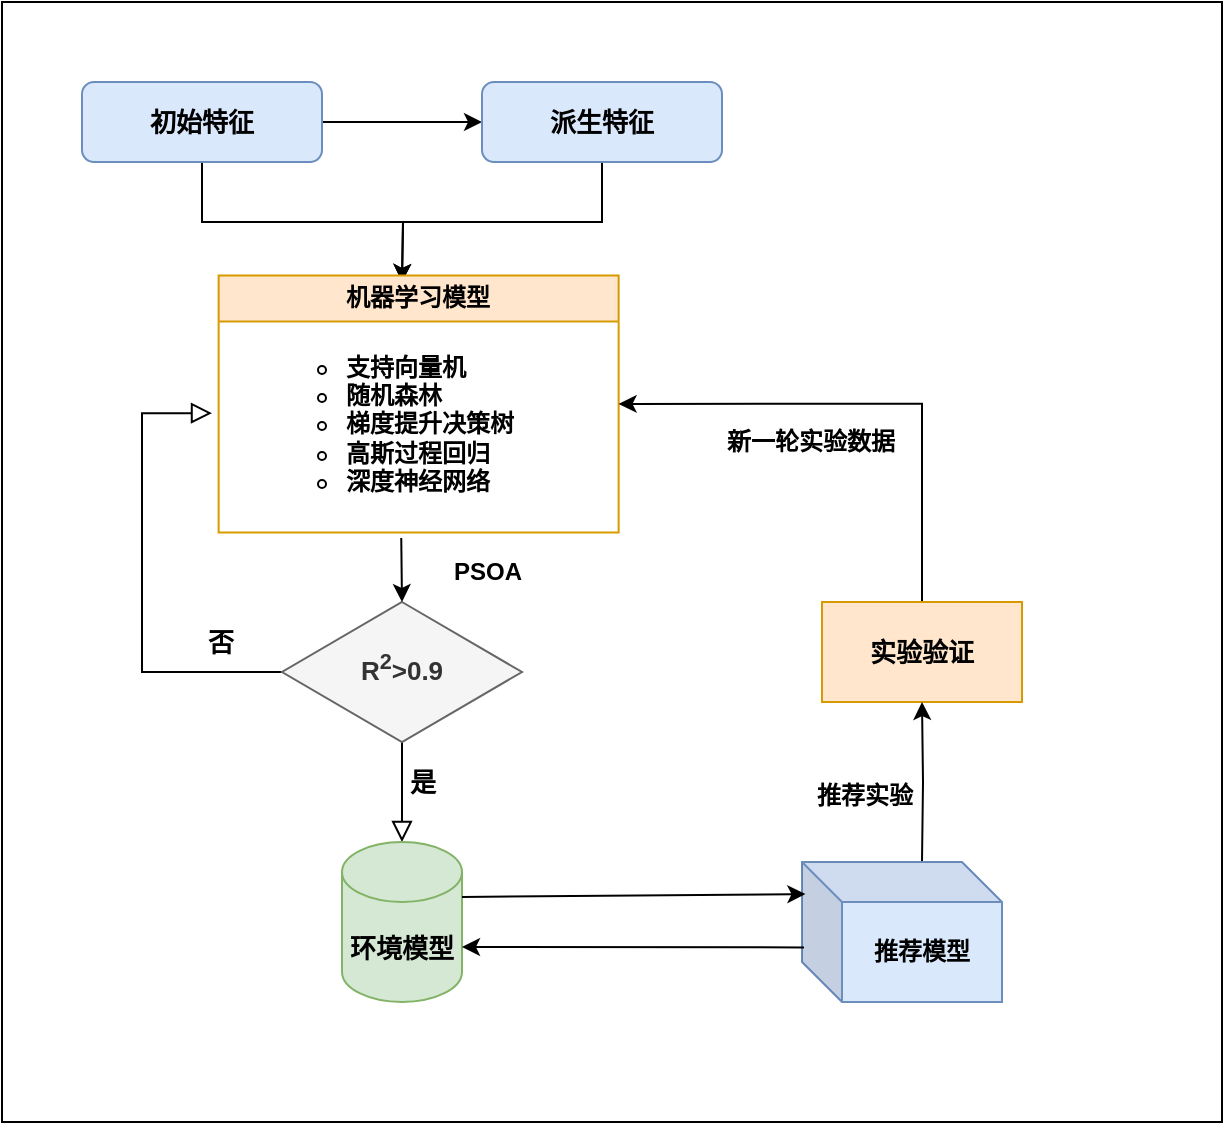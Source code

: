 <mxfile version="24.8.4">
  <diagram id="C5RBs43oDa-KdzZeNtuy" name="Page-1">
    <mxGraphModel dx="1213" dy="627" grid="1" gridSize="10" guides="1" tooltips="1" connect="1" arrows="1" fold="1" page="1" pageScale="1" pageWidth="827" pageHeight="1169" math="0" shadow="0">
      <root>
        <mxCell id="WIyWlLk6GJQsqaUBKTNV-0" />
        <mxCell id="WIyWlLk6GJQsqaUBKTNV-1" parent="WIyWlLk6GJQsqaUBKTNV-0" />
        <mxCell id="nleeBBMBrRHtdOPEGbnQ-36" value="" style="rounded=0;whiteSpace=wrap;html=1;align=center;verticalAlign=middle;fontFamily=Helvetica;fontSize=12;fontStyle=1;" vertex="1" parent="WIyWlLk6GJQsqaUBKTNV-1">
          <mxGeometry x="10" y="90" width="610" height="560" as="geometry" />
        </mxCell>
        <mxCell id="nleeBBMBrRHtdOPEGbnQ-2" style="edgeStyle=orthogonalEdgeStyle;rounded=0;orthogonalLoop=1;jettySize=auto;html=1;exitX=1;exitY=0.5;exitDx=0;exitDy=0;entryX=0;entryY=0.5;entryDx=0;entryDy=0;" edge="1" parent="WIyWlLk6GJQsqaUBKTNV-1" source="WIyWlLk6GJQsqaUBKTNV-3" target="nleeBBMBrRHtdOPEGbnQ-1">
          <mxGeometry relative="1" as="geometry" />
        </mxCell>
        <mxCell id="nleeBBMBrRHtdOPEGbnQ-12" style="edgeStyle=orthogonalEdgeStyle;rounded=0;orthogonalLoop=1;jettySize=auto;html=1;exitX=0.5;exitY=1;exitDx=0;exitDy=0;fontFamily=Helvetica;fontSize=12;fontColor=default;fontStyle=1;" edge="1" parent="WIyWlLk6GJQsqaUBKTNV-1" source="WIyWlLk6GJQsqaUBKTNV-3">
          <mxGeometry relative="1" as="geometry">
            <mxPoint x="210" y="230" as="targetPoint" />
          </mxGeometry>
        </mxCell>
        <mxCell id="WIyWlLk6GJQsqaUBKTNV-3" value="&lt;b&gt;&lt;font style=&quot;font-size: 13px;&quot;&gt;初始特征&lt;/font&gt;&lt;/b&gt;" style="rounded=1;whiteSpace=wrap;html=1;fontSize=12;glass=0;strokeWidth=1;shadow=0;fillColor=#dae8fc;strokeColor=#6c8ebf;" parent="WIyWlLk6GJQsqaUBKTNV-1" vertex="1">
          <mxGeometry x="50" y="130" width="120" height="40" as="geometry" />
        </mxCell>
        <mxCell id="WIyWlLk6GJQsqaUBKTNV-8" value="&lt;b&gt;&lt;font style=&quot;font-size: 13px;&quot;&gt;否&lt;/font&gt;&lt;/b&gt;" style="rounded=0;html=1;jettySize=auto;orthogonalLoop=1;fontSize=11;endArrow=block;endFill=0;endSize=8;strokeWidth=1;shadow=0;labelBackgroundColor=none;edgeStyle=orthogonalEdgeStyle;exitX=0;exitY=0.5;exitDx=0;exitDy=0;entryX=0.079;entryY=0.451;entryDx=0;entryDy=0;entryPerimeter=0;" parent="WIyWlLk6GJQsqaUBKTNV-1" source="WIyWlLk6GJQsqaUBKTNV-10" target="nleeBBMBrRHtdOPEGbnQ-10" edge="1">
          <mxGeometry x="-0.733" y="-15" relative="1" as="geometry">
            <mxPoint as="offset" />
            <Array as="points">
              <mxPoint x="80" y="425" />
              <mxPoint x="80" y="296" />
            </Array>
          </mxGeometry>
        </mxCell>
        <mxCell id="WIyWlLk6GJQsqaUBKTNV-9" value="&lt;b&gt;&lt;font style=&quot;font-size: 13px;&quot;&gt;是&lt;/font&gt;&lt;/b&gt;" style="edgeStyle=orthogonalEdgeStyle;rounded=0;html=1;jettySize=auto;orthogonalLoop=1;fontSize=11;endArrow=block;endFill=0;endSize=8;strokeWidth=1;shadow=0;labelBackgroundColor=none;entryX=0.5;entryY=0;entryDx=0;entryDy=0;entryPerimeter=0;" parent="WIyWlLk6GJQsqaUBKTNV-1" source="WIyWlLk6GJQsqaUBKTNV-10" target="nleeBBMBrRHtdOPEGbnQ-0" edge="1">
          <mxGeometry x="-0.2" y="10" relative="1" as="geometry">
            <mxPoint as="offset" />
          </mxGeometry>
        </mxCell>
        <mxCell id="WIyWlLk6GJQsqaUBKTNV-10" value="&lt;b style=&quot;font-size: 13px;&quot;&gt;R&lt;sup&gt;2&lt;/sup&gt;&lt;span style=&quot;&quot;&gt;&amp;gt;0.9&lt;/span&gt;&lt;/b&gt;" style="rhombus;whiteSpace=wrap;html=1;shadow=0;fontFamily=Helvetica;fontSize=12;align=center;strokeWidth=1;spacing=6;spacingTop=-4;fillColor=#f5f5f5;fontColor=#333333;strokeColor=#666666;" parent="WIyWlLk6GJQsqaUBKTNV-1" vertex="1">
          <mxGeometry x="150" y="390" width="120" height="70" as="geometry" />
        </mxCell>
        <mxCell id="nleeBBMBrRHtdOPEGbnQ-0" value="&lt;b&gt;&lt;font style=&quot;font-size: 13px;&quot;&gt;环境模型&lt;/font&gt;&lt;/b&gt;" style="shape=cylinder3;whiteSpace=wrap;html=1;boundedLbl=1;backgroundOutline=1;size=15;fillColor=#d5e8d4;strokeColor=#82b366;" vertex="1" parent="WIyWlLk6GJQsqaUBKTNV-1">
          <mxGeometry x="180" y="510" width="60" height="80" as="geometry" />
        </mxCell>
        <mxCell id="nleeBBMBrRHtdOPEGbnQ-13" style="edgeStyle=orthogonalEdgeStyle;rounded=0;orthogonalLoop=1;jettySize=auto;html=1;exitX=0.5;exitY=1;exitDx=0;exitDy=0;fontFamily=Helvetica;fontSize=12;fontColor=default;fontStyle=1;" edge="1" parent="WIyWlLk6GJQsqaUBKTNV-1" source="nleeBBMBrRHtdOPEGbnQ-1">
          <mxGeometry relative="1" as="geometry">
            <mxPoint x="210" y="230" as="targetPoint" />
          </mxGeometry>
        </mxCell>
        <mxCell id="nleeBBMBrRHtdOPEGbnQ-1" value="&lt;b&gt;&lt;font style=&quot;font-size: 13px;&quot;&gt;派生特征&lt;/font&gt;&lt;/b&gt;" style="rounded=1;whiteSpace=wrap;html=1;fontSize=12;glass=0;strokeWidth=1;shadow=0;fillColor=#dae8fc;strokeColor=#6c8ebf;" vertex="1" parent="WIyWlLk6GJQsqaUBKTNV-1">
          <mxGeometry x="250" y="130" width="120" height="40" as="geometry" />
        </mxCell>
        <mxCell id="nleeBBMBrRHtdOPEGbnQ-7" value="机器学习模型" style="swimlane;horizontal=0;whiteSpace=wrap;html=1;strokeColor=#d79b00;align=center;verticalAlign=middle;fontFamily=Helvetica;fontSize=12;fontColor=default;fontStyle=1;fillColor=#ffe6cc;rotation=90;" vertex="1" parent="WIyWlLk6GJQsqaUBKTNV-1">
          <mxGeometry x="154.07" y="190.94" width="128.5" height="200" as="geometry">
            <mxRectangle x="160" y="280" width="40" height="140" as="alternateBounds" />
          </mxGeometry>
        </mxCell>
        <mxCell id="nleeBBMBrRHtdOPEGbnQ-10" value="&lt;ul&gt;&lt;ul&gt;&lt;li&gt;&lt;span style=&quot;background-color: initial;&quot;&gt;支持向量机&lt;/span&gt;&lt;/li&gt;&lt;li&gt;&lt;span style=&quot;background-color: initial;&quot;&gt;随机森林&lt;/span&gt;&lt;/li&gt;&lt;li&gt;&lt;span style=&quot;background-color: initial;&quot;&gt;梯度提升决策树&lt;/span&gt;&lt;/li&gt;&lt;li&gt;&lt;span style=&quot;background-color: initial;&quot;&gt;高斯过程回归&lt;/span&gt;&lt;/li&gt;&lt;li&gt;&lt;span style=&quot;background-color: initial;&quot;&gt;深度神经网络&lt;/span&gt;&lt;/li&gt;&lt;/ul&gt;&lt;/ul&gt;" style="text;html=1;align=left;verticalAlign=middle;resizable=0;points=[];autosize=1;strokeColor=none;fillColor=none;fontFamily=Helvetica;fontSize=12;fontColor=default;fontStyle=1;" vertex="1" parent="nleeBBMBrRHtdOPEGbnQ-7">
          <mxGeometry x="-54.07" y="55.06" width="190" height="110" as="geometry" />
        </mxCell>
        <mxCell id="nleeBBMBrRHtdOPEGbnQ-16" style="rounded=0;orthogonalLoop=1;jettySize=auto;html=1;fontFamily=Helvetica;fontSize=12;fontColor=default;fontStyle=1;startArrow=none;startFill=0;endArrow=classic;endFill=1;exitX=0.577;exitY=1.018;exitDx=0;exitDy=0;exitPerimeter=0;" edge="1" parent="WIyWlLk6GJQsqaUBKTNV-1" source="nleeBBMBrRHtdOPEGbnQ-10">
          <mxGeometry relative="1" as="geometry">
            <mxPoint x="210" y="370" as="sourcePoint" />
            <mxPoint x="210" y="390" as="targetPoint" />
          </mxGeometry>
        </mxCell>
        <mxCell id="nleeBBMBrRHtdOPEGbnQ-21" value="PSOA" style="text;html=1;align=center;verticalAlign=middle;whiteSpace=wrap;rounded=0;fontFamily=Helvetica;fontSize=12;fontColor=default;fontStyle=1;" vertex="1" parent="WIyWlLk6GJQsqaUBKTNV-1">
          <mxGeometry x="222.57" y="360" width="60" height="30" as="geometry" />
        </mxCell>
        <mxCell id="nleeBBMBrRHtdOPEGbnQ-26" style="edgeStyle=orthogonalEdgeStyle;rounded=0;orthogonalLoop=1;jettySize=auto;html=1;entryX=0.5;entryY=0;entryDx=0;entryDy=0;fontFamily=Helvetica;fontSize=12;fontColor=default;fontStyle=1;" edge="1" parent="WIyWlLk6GJQsqaUBKTNV-1" source="nleeBBMBrRHtdOPEGbnQ-22" target="nleeBBMBrRHtdOPEGbnQ-7">
          <mxGeometry relative="1" as="geometry">
            <Array as="points">
              <mxPoint x="470" y="291" />
            </Array>
          </mxGeometry>
        </mxCell>
        <mxCell id="nleeBBMBrRHtdOPEGbnQ-27" value="新一轮实验数据" style="edgeLabel;html=1;align=center;verticalAlign=middle;resizable=0;points=[];strokeColor=#d79b00;fontFamily=Helvetica;fontSize=12;fontColor=default;fontStyle=1;fillColor=#ffe6cc;" vertex="1" connectable="0" parent="nleeBBMBrRHtdOPEGbnQ-26">
          <mxGeometry x="0.229" y="-2" relative="1" as="geometry">
            <mxPoint x="-1" y="21" as="offset" />
          </mxGeometry>
        </mxCell>
        <mxCell id="nleeBBMBrRHtdOPEGbnQ-22" value="&lt;font style=&quot;font-size: 13px;&quot;&gt;实验验证&lt;/font&gt;" style="rounded=0;whiteSpace=wrap;html=1;strokeColor=#d79b00;align=center;verticalAlign=middle;fontFamily=Helvetica;fontSize=12;fontColor=default;fontStyle=1;fillColor=#ffe6cc;" vertex="1" parent="WIyWlLk6GJQsqaUBKTNV-1">
          <mxGeometry x="420" y="390" width="100" height="50" as="geometry" />
        </mxCell>
        <mxCell id="nleeBBMBrRHtdOPEGbnQ-30" style="edgeStyle=orthogonalEdgeStyle;rounded=0;orthogonalLoop=1;jettySize=auto;html=1;entryX=0.5;entryY=1;entryDx=0;entryDy=0;fontFamily=Helvetica;fontSize=12;fontColor=default;fontStyle=1;" edge="1" parent="WIyWlLk6GJQsqaUBKTNV-1" target="nleeBBMBrRHtdOPEGbnQ-22">
          <mxGeometry relative="1" as="geometry">
            <mxPoint x="470" y="520" as="sourcePoint" />
          </mxGeometry>
        </mxCell>
        <mxCell id="nleeBBMBrRHtdOPEGbnQ-35" value="推荐实验" style="edgeLabel;html=1;align=center;verticalAlign=middle;resizable=0;points=[];strokeColor=#d79b00;fontFamily=Helvetica;fontSize=12;fontColor=default;fontStyle=1;fillColor=#ffe6cc;" vertex="1" connectable="0" parent="nleeBBMBrRHtdOPEGbnQ-30">
          <mxGeometry x="-0.172" y="2" relative="1" as="geometry">
            <mxPoint x="-28" as="offset" />
          </mxGeometry>
        </mxCell>
        <mxCell id="nleeBBMBrRHtdOPEGbnQ-31" value="推荐模型" style="shape=cube;whiteSpace=wrap;html=1;boundedLbl=1;backgroundOutline=1;darkOpacity=0.05;darkOpacity2=0.1;strokeColor=#6c8ebf;align=center;verticalAlign=middle;fontFamily=Helvetica;fontSize=12;fontStyle=1;fillColor=#dae8fc;" vertex="1" parent="WIyWlLk6GJQsqaUBKTNV-1">
          <mxGeometry x="410" y="520" width="100" height="70" as="geometry" />
        </mxCell>
        <mxCell id="nleeBBMBrRHtdOPEGbnQ-33" value="" style="endArrow=classic;html=1;rounded=0;fontFamily=Helvetica;fontSize=12;fontColor=default;fontStyle=1;exitX=1;exitY=0;exitDx=0;exitDy=27.5;exitPerimeter=0;entryX=0.017;entryY=0.229;entryDx=0;entryDy=0;entryPerimeter=0;" edge="1" parent="WIyWlLk6GJQsqaUBKTNV-1" source="nleeBBMBrRHtdOPEGbnQ-0" target="nleeBBMBrRHtdOPEGbnQ-31">
          <mxGeometry width="50" height="50" relative="1" as="geometry">
            <mxPoint x="240" y="547" as="sourcePoint" />
            <mxPoint x="410" y="542" as="targetPoint" />
          </mxGeometry>
        </mxCell>
        <mxCell id="nleeBBMBrRHtdOPEGbnQ-34" value="" style="endArrow=classic;html=1;rounded=0;fontFamily=Helvetica;fontSize=12;fontColor=default;fontStyle=1;exitX=0.01;exitY=0.61;exitDx=0;exitDy=0;exitPerimeter=0;entryX=1;entryY=0;entryDx=0;entryDy=52.5;entryPerimeter=0;" edge="1" parent="WIyWlLk6GJQsqaUBKTNV-1" source="nleeBBMBrRHtdOPEGbnQ-31" target="nleeBBMBrRHtdOPEGbnQ-0">
          <mxGeometry width="50" height="50" relative="1" as="geometry">
            <mxPoint x="300" y="640" as="sourcePoint" />
            <mxPoint x="250" y="560" as="targetPoint" />
          </mxGeometry>
        </mxCell>
      </root>
    </mxGraphModel>
  </diagram>
</mxfile>
